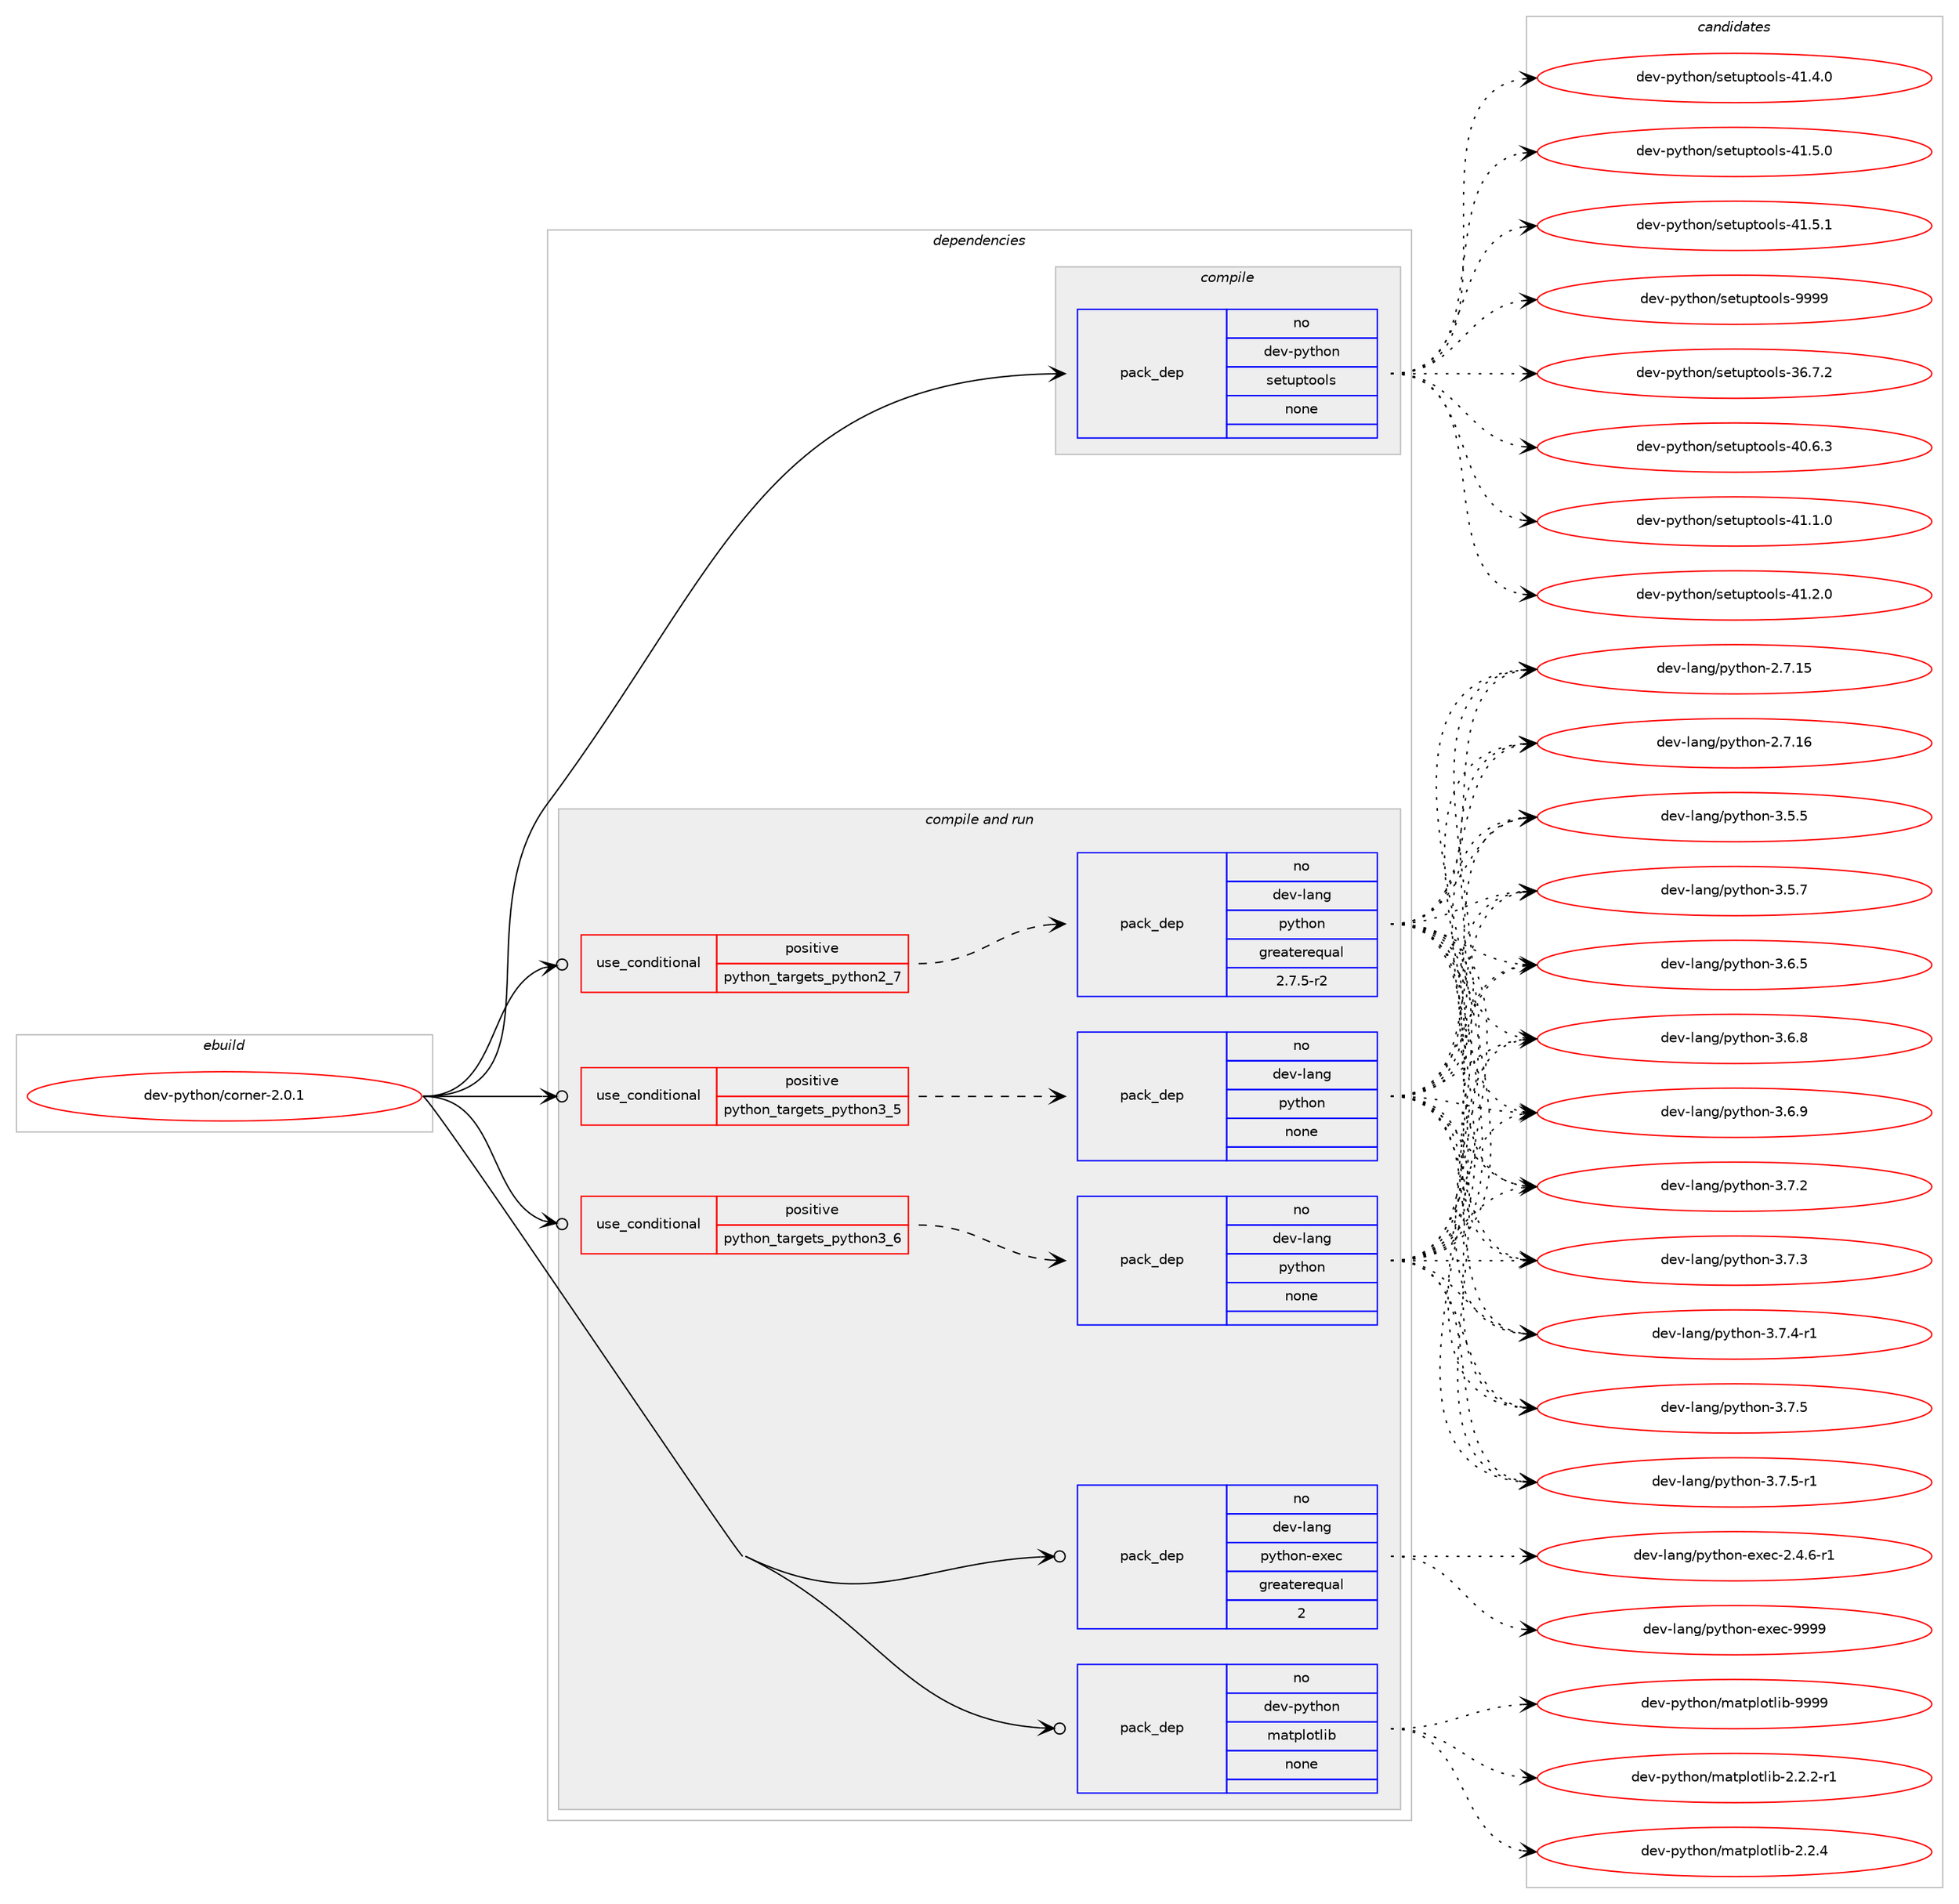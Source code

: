 digraph prolog {

# *************
# Graph options
# *************

newrank=true;
concentrate=true;
compound=true;
graph [rankdir=LR,fontname=Helvetica,fontsize=10,ranksep=1.5];#, ranksep=2.5, nodesep=0.2];
edge  [arrowhead=vee];
node  [fontname=Helvetica,fontsize=10];

# **********
# The ebuild
# **********

subgraph cluster_leftcol {
color=gray;
rank=same;
label=<<i>ebuild</i>>;
id [label="dev-python/corner-2.0.1", color=red, width=4, href="../dev-python/corner-2.0.1.svg"];
}

# ****************
# The dependencies
# ****************

subgraph cluster_midcol {
color=gray;
label=<<i>dependencies</i>>;
subgraph cluster_compile {
fillcolor="#eeeeee";
style=filled;
label=<<i>compile</i>>;
subgraph pack450255 {
dependency599904 [label=<<TABLE BORDER="0" CELLBORDER="1" CELLSPACING="0" CELLPADDING="4" WIDTH="220"><TR><TD ROWSPAN="6" CELLPADDING="30">pack_dep</TD></TR><TR><TD WIDTH="110">no</TD></TR><TR><TD>dev-python</TD></TR><TR><TD>setuptools</TD></TR><TR><TD>none</TD></TR><TR><TD></TD></TR></TABLE>>, shape=none, color=blue];
}
id:e -> dependency599904:w [weight=20,style="solid",arrowhead="vee"];
}
subgraph cluster_compileandrun {
fillcolor="#eeeeee";
style=filled;
label=<<i>compile and run</i>>;
subgraph cond137870 {
dependency599905 [label=<<TABLE BORDER="0" CELLBORDER="1" CELLSPACING="0" CELLPADDING="4"><TR><TD ROWSPAN="3" CELLPADDING="10">use_conditional</TD></TR><TR><TD>positive</TD></TR><TR><TD>python_targets_python2_7</TD></TR></TABLE>>, shape=none, color=red];
subgraph pack450256 {
dependency599906 [label=<<TABLE BORDER="0" CELLBORDER="1" CELLSPACING="0" CELLPADDING="4" WIDTH="220"><TR><TD ROWSPAN="6" CELLPADDING="30">pack_dep</TD></TR><TR><TD WIDTH="110">no</TD></TR><TR><TD>dev-lang</TD></TR><TR><TD>python</TD></TR><TR><TD>greaterequal</TD></TR><TR><TD>2.7.5-r2</TD></TR></TABLE>>, shape=none, color=blue];
}
dependency599905:e -> dependency599906:w [weight=20,style="dashed",arrowhead="vee"];
}
id:e -> dependency599905:w [weight=20,style="solid",arrowhead="odotvee"];
subgraph cond137871 {
dependency599907 [label=<<TABLE BORDER="0" CELLBORDER="1" CELLSPACING="0" CELLPADDING="4"><TR><TD ROWSPAN="3" CELLPADDING="10">use_conditional</TD></TR><TR><TD>positive</TD></TR><TR><TD>python_targets_python3_5</TD></TR></TABLE>>, shape=none, color=red];
subgraph pack450257 {
dependency599908 [label=<<TABLE BORDER="0" CELLBORDER="1" CELLSPACING="0" CELLPADDING="4" WIDTH="220"><TR><TD ROWSPAN="6" CELLPADDING="30">pack_dep</TD></TR><TR><TD WIDTH="110">no</TD></TR><TR><TD>dev-lang</TD></TR><TR><TD>python</TD></TR><TR><TD>none</TD></TR><TR><TD></TD></TR></TABLE>>, shape=none, color=blue];
}
dependency599907:e -> dependency599908:w [weight=20,style="dashed",arrowhead="vee"];
}
id:e -> dependency599907:w [weight=20,style="solid",arrowhead="odotvee"];
subgraph cond137872 {
dependency599909 [label=<<TABLE BORDER="0" CELLBORDER="1" CELLSPACING="0" CELLPADDING="4"><TR><TD ROWSPAN="3" CELLPADDING="10">use_conditional</TD></TR><TR><TD>positive</TD></TR><TR><TD>python_targets_python3_6</TD></TR></TABLE>>, shape=none, color=red];
subgraph pack450258 {
dependency599910 [label=<<TABLE BORDER="0" CELLBORDER="1" CELLSPACING="0" CELLPADDING="4" WIDTH="220"><TR><TD ROWSPAN="6" CELLPADDING="30">pack_dep</TD></TR><TR><TD WIDTH="110">no</TD></TR><TR><TD>dev-lang</TD></TR><TR><TD>python</TD></TR><TR><TD>none</TD></TR><TR><TD></TD></TR></TABLE>>, shape=none, color=blue];
}
dependency599909:e -> dependency599910:w [weight=20,style="dashed",arrowhead="vee"];
}
id:e -> dependency599909:w [weight=20,style="solid",arrowhead="odotvee"];
subgraph pack450259 {
dependency599911 [label=<<TABLE BORDER="0" CELLBORDER="1" CELLSPACING="0" CELLPADDING="4" WIDTH="220"><TR><TD ROWSPAN="6" CELLPADDING="30">pack_dep</TD></TR><TR><TD WIDTH="110">no</TD></TR><TR><TD>dev-lang</TD></TR><TR><TD>python-exec</TD></TR><TR><TD>greaterequal</TD></TR><TR><TD>2</TD></TR></TABLE>>, shape=none, color=blue];
}
id:e -> dependency599911:w [weight=20,style="solid",arrowhead="odotvee"];
subgraph pack450260 {
dependency599912 [label=<<TABLE BORDER="0" CELLBORDER="1" CELLSPACING="0" CELLPADDING="4" WIDTH="220"><TR><TD ROWSPAN="6" CELLPADDING="30">pack_dep</TD></TR><TR><TD WIDTH="110">no</TD></TR><TR><TD>dev-python</TD></TR><TR><TD>matplotlib</TD></TR><TR><TD>none</TD></TR><TR><TD></TD></TR></TABLE>>, shape=none, color=blue];
}
id:e -> dependency599912:w [weight=20,style="solid",arrowhead="odotvee"];
}
subgraph cluster_run {
fillcolor="#eeeeee";
style=filled;
label=<<i>run</i>>;
}
}

# **************
# The candidates
# **************

subgraph cluster_choices {
rank=same;
color=gray;
label=<<i>candidates</i>>;

subgraph choice450255 {
color=black;
nodesep=1;
choice100101118451121211161041111104711510111611711211611111110811545515446554650 [label="dev-python/setuptools-36.7.2", color=red, width=4,href="../dev-python/setuptools-36.7.2.svg"];
choice100101118451121211161041111104711510111611711211611111110811545524846544651 [label="dev-python/setuptools-40.6.3", color=red, width=4,href="../dev-python/setuptools-40.6.3.svg"];
choice100101118451121211161041111104711510111611711211611111110811545524946494648 [label="dev-python/setuptools-41.1.0", color=red, width=4,href="../dev-python/setuptools-41.1.0.svg"];
choice100101118451121211161041111104711510111611711211611111110811545524946504648 [label="dev-python/setuptools-41.2.0", color=red, width=4,href="../dev-python/setuptools-41.2.0.svg"];
choice100101118451121211161041111104711510111611711211611111110811545524946524648 [label="dev-python/setuptools-41.4.0", color=red, width=4,href="../dev-python/setuptools-41.4.0.svg"];
choice100101118451121211161041111104711510111611711211611111110811545524946534648 [label="dev-python/setuptools-41.5.0", color=red, width=4,href="../dev-python/setuptools-41.5.0.svg"];
choice100101118451121211161041111104711510111611711211611111110811545524946534649 [label="dev-python/setuptools-41.5.1", color=red, width=4,href="../dev-python/setuptools-41.5.1.svg"];
choice10010111845112121116104111110471151011161171121161111111081154557575757 [label="dev-python/setuptools-9999", color=red, width=4,href="../dev-python/setuptools-9999.svg"];
dependency599904:e -> choice100101118451121211161041111104711510111611711211611111110811545515446554650:w [style=dotted,weight="100"];
dependency599904:e -> choice100101118451121211161041111104711510111611711211611111110811545524846544651:w [style=dotted,weight="100"];
dependency599904:e -> choice100101118451121211161041111104711510111611711211611111110811545524946494648:w [style=dotted,weight="100"];
dependency599904:e -> choice100101118451121211161041111104711510111611711211611111110811545524946504648:w [style=dotted,weight="100"];
dependency599904:e -> choice100101118451121211161041111104711510111611711211611111110811545524946524648:w [style=dotted,weight="100"];
dependency599904:e -> choice100101118451121211161041111104711510111611711211611111110811545524946534648:w [style=dotted,weight="100"];
dependency599904:e -> choice100101118451121211161041111104711510111611711211611111110811545524946534649:w [style=dotted,weight="100"];
dependency599904:e -> choice10010111845112121116104111110471151011161171121161111111081154557575757:w [style=dotted,weight="100"];
}
subgraph choice450256 {
color=black;
nodesep=1;
choice10010111845108971101034711212111610411111045504655464953 [label="dev-lang/python-2.7.15", color=red, width=4,href="../dev-lang/python-2.7.15.svg"];
choice10010111845108971101034711212111610411111045504655464954 [label="dev-lang/python-2.7.16", color=red, width=4,href="../dev-lang/python-2.7.16.svg"];
choice100101118451089711010347112121116104111110455146534653 [label="dev-lang/python-3.5.5", color=red, width=4,href="../dev-lang/python-3.5.5.svg"];
choice100101118451089711010347112121116104111110455146534655 [label="dev-lang/python-3.5.7", color=red, width=4,href="../dev-lang/python-3.5.7.svg"];
choice100101118451089711010347112121116104111110455146544653 [label="dev-lang/python-3.6.5", color=red, width=4,href="../dev-lang/python-3.6.5.svg"];
choice100101118451089711010347112121116104111110455146544656 [label="dev-lang/python-3.6.8", color=red, width=4,href="../dev-lang/python-3.6.8.svg"];
choice100101118451089711010347112121116104111110455146544657 [label="dev-lang/python-3.6.9", color=red, width=4,href="../dev-lang/python-3.6.9.svg"];
choice100101118451089711010347112121116104111110455146554650 [label="dev-lang/python-3.7.2", color=red, width=4,href="../dev-lang/python-3.7.2.svg"];
choice100101118451089711010347112121116104111110455146554651 [label="dev-lang/python-3.7.3", color=red, width=4,href="../dev-lang/python-3.7.3.svg"];
choice1001011184510897110103471121211161041111104551465546524511449 [label="dev-lang/python-3.7.4-r1", color=red, width=4,href="../dev-lang/python-3.7.4-r1.svg"];
choice100101118451089711010347112121116104111110455146554653 [label="dev-lang/python-3.7.5", color=red, width=4,href="../dev-lang/python-3.7.5.svg"];
choice1001011184510897110103471121211161041111104551465546534511449 [label="dev-lang/python-3.7.5-r1", color=red, width=4,href="../dev-lang/python-3.7.5-r1.svg"];
dependency599906:e -> choice10010111845108971101034711212111610411111045504655464953:w [style=dotted,weight="100"];
dependency599906:e -> choice10010111845108971101034711212111610411111045504655464954:w [style=dotted,weight="100"];
dependency599906:e -> choice100101118451089711010347112121116104111110455146534653:w [style=dotted,weight="100"];
dependency599906:e -> choice100101118451089711010347112121116104111110455146534655:w [style=dotted,weight="100"];
dependency599906:e -> choice100101118451089711010347112121116104111110455146544653:w [style=dotted,weight="100"];
dependency599906:e -> choice100101118451089711010347112121116104111110455146544656:w [style=dotted,weight="100"];
dependency599906:e -> choice100101118451089711010347112121116104111110455146544657:w [style=dotted,weight="100"];
dependency599906:e -> choice100101118451089711010347112121116104111110455146554650:w [style=dotted,weight="100"];
dependency599906:e -> choice100101118451089711010347112121116104111110455146554651:w [style=dotted,weight="100"];
dependency599906:e -> choice1001011184510897110103471121211161041111104551465546524511449:w [style=dotted,weight="100"];
dependency599906:e -> choice100101118451089711010347112121116104111110455146554653:w [style=dotted,weight="100"];
dependency599906:e -> choice1001011184510897110103471121211161041111104551465546534511449:w [style=dotted,weight="100"];
}
subgraph choice450257 {
color=black;
nodesep=1;
choice10010111845108971101034711212111610411111045504655464953 [label="dev-lang/python-2.7.15", color=red, width=4,href="../dev-lang/python-2.7.15.svg"];
choice10010111845108971101034711212111610411111045504655464954 [label="dev-lang/python-2.7.16", color=red, width=4,href="../dev-lang/python-2.7.16.svg"];
choice100101118451089711010347112121116104111110455146534653 [label="dev-lang/python-3.5.5", color=red, width=4,href="../dev-lang/python-3.5.5.svg"];
choice100101118451089711010347112121116104111110455146534655 [label="dev-lang/python-3.5.7", color=red, width=4,href="../dev-lang/python-3.5.7.svg"];
choice100101118451089711010347112121116104111110455146544653 [label="dev-lang/python-3.6.5", color=red, width=4,href="../dev-lang/python-3.6.5.svg"];
choice100101118451089711010347112121116104111110455146544656 [label="dev-lang/python-3.6.8", color=red, width=4,href="../dev-lang/python-3.6.8.svg"];
choice100101118451089711010347112121116104111110455146544657 [label="dev-lang/python-3.6.9", color=red, width=4,href="../dev-lang/python-3.6.9.svg"];
choice100101118451089711010347112121116104111110455146554650 [label="dev-lang/python-3.7.2", color=red, width=4,href="../dev-lang/python-3.7.2.svg"];
choice100101118451089711010347112121116104111110455146554651 [label="dev-lang/python-3.7.3", color=red, width=4,href="../dev-lang/python-3.7.3.svg"];
choice1001011184510897110103471121211161041111104551465546524511449 [label="dev-lang/python-3.7.4-r1", color=red, width=4,href="../dev-lang/python-3.7.4-r1.svg"];
choice100101118451089711010347112121116104111110455146554653 [label="dev-lang/python-3.7.5", color=red, width=4,href="../dev-lang/python-3.7.5.svg"];
choice1001011184510897110103471121211161041111104551465546534511449 [label="dev-lang/python-3.7.5-r1", color=red, width=4,href="../dev-lang/python-3.7.5-r1.svg"];
dependency599908:e -> choice10010111845108971101034711212111610411111045504655464953:w [style=dotted,weight="100"];
dependency599908:e -> choice10010111845108971101034711212111610411111045504655464954:w [style=dotted,weight="100"];
dependency599908:e -> choice100101118451089711010347112121116104111110455146534653:w [style=dotted,weight="100"];
dependency599908:e -> choice100101118451089711010347112121116104111110455146534655:w [style=dotted,weight="100"];
dependency599908:e -> choice100101118451089711010347112121116104111110455146544653:w [style=dotted,weight="100"];
dependency599908:e -> choice100101118451089711010347112121116104111110455146544656:w [style=dotted,weight="100"];
dependency599908:e -> choice100101118451089711010347112121116104111110455146544657:w [style=dotted,weight="100"];
dependency599908:e -> choice100101118451089711010347112121116104111110455146554650:w [style=dotted,weight="100"];
dependency599908:e -> choice100101118451089711010347112121116104111110455146554651:w [style=dotted,weight="100"];
dependency599908:e -> choice1001011184510897110103471121211161041111104551465546524511449:w [style=dotted,weight="100"];
dependency599908:e -> choice100101118451089711010347112121116104111110455146554653:w [style=dotted,weight="100"];
dependency599908:e -> choice1001011184510897110103471121211161041111104551465546534511449:w [style=dotted,weight="100"];
}
subgraph choice450258 {
color=black;
nodesep=1;
choice10010111845108971101034711212111610411111045504655464953 [label="dev-lang/python-2.7.15", color=red, width=4,href="../dev-lang/python-2.7.15.svg"];
choice10010111845108971101034711212111610411111045504655464954 [label="dev-lang/python-2.7.16", color=red, width=4,href="../dev-lang/python-2.7.16.svg"];
choice100101118451089711010347112121116104111110455146534653 [label="dev-lang/python-3.5.5", color=red, width=4,href="../dev-lang/python-3.5.5.svg"];
choice100101118451089711010347112121116104111110455146534655 [label="dev-lang/python-3.5.7", color=red, width=4,href="../dev-lang/python-3.5.7.svg"];
choice100101118451089711010347112121116104111110455146544653 [label="dev-lang/python-3.6.5", color=red, width=4,href="../dev-lang/python-3.6.5.svg"];
choice100101118451089711010347112121116104111110455146544656 [label="dev-lang/python-3.6.8", color=red, width=4,href="../dev-lang/python-3.6.8.svg"];
choice100101118451089711010347112121116104111110455146544657 [label="dev-lang/python-3.6.9", color=red, width=4,href="../dev-lang/python-3.6.9.svg"];
choice100101118451089711010347112121116104111110455146554650 [label="dev-lang/python-3.7.2", color=red, width=4,href="../dev-lang/python-3.7.2.svg"];
choice100101118451089711010347112121116104111110455146554651 [label="dev-lang/python-3.7.3", color=red, width=4,href="../dev-lang/python-3.7.3.svg"];
choice1001011184510897110103471121211161041111104551465546524511449 [label="dev-lang/python-3.7.4-r1", color=red, width=4,href="../dev-lang/python-3.7.4-r1.svg"];
choice100101118451089711010347112121116104111110455146554653 [label="dev-lang/python-3.7.5", color=red, width=4,href="../dev-lang/python-3.7.5.svg"];
choice1001011184510897110103471121211161041111104551465546534511449 [label="dev-lang/python-3.7.5-r1", color=red, width=4,href="../dev-lang/python-3.7.5-r1.svg"];
dependency599910:e -> choice10010111845108971101034711212111610411111045504655464953:w [style=dotted,weight="100"];
dependency599910:e -> choice10010111845108971101034711212111610411111045504655464954:w [style=dotted,weight="100"];
dependency599910:e -> choice100101118451089711010347112121116104111110455146534653:w [style=dotted,weight="100"];
dependency599910:e -> choice100101118451089711010347112121116104111110455146534655:w [style=dotted,weight="100"];
dependency599910:e -> choice100101118451089711010347112121116104111110455146544653:w [style=dotted,weight="100"];
dependency599910:e -> choice100101118451089711010347112121116104111110455146544656:w [style=dotted,weight="100"];
dependency599910:e -> choice100101118451089711010347112121116104111110455146544657:w [style=dotted,weight="100"];
dependency599910:e -> choice100101118451089711010347112121116104111110455146554650:w [style=dotted,weight="100"];
dependency599910:e -> choice100101118451089711010347112121116104111110455146554651:w [style=dotted,weight="100"];
dependency599910:e -> choice1001011184510897110103471121211161041111104551465546524511449:w [style=dotted,weight="100"];
dependency599910:e -> choice100101118451089711010347112121116104111110455146554653:w [style=dotted,weight="100"];
dependency599910:e -> choice1001011184510897110103471121211161041111104551465546534511449:w [style=dotted,weight="100"];
}
subgraph choice450259 {
color=black;
nodesep=1;
choice10010111845108971101034711212111610411111045101120101994550465246544511449 [label="dev-lang/python-exec-2.4.6-r1", color=red, width=4,href="../dev-lang/python-exec-2.4.6-r1.svg"];
choice10010111845108971101034711212111610411111045101120101994557575757 [label="dev-lang/python-exec-9999", color=red, width=4,href="../dev-lang/python-exec-9999.svg"];
dependency599911:e -> choice10010111845108971101034711212111610411111045101120101994550465246544511449:w [style=dotted,weight="100"];
dependency599911:e -> choice10010111845108971101034711212111610411111045101120101994557575757:w [style=dotted,weight="100"];
}
subgraph choice450260 {
color=black;
nodesep=1;
choice100101118451121211161041111104710997116112108111116108105984550465046504511449 [label="dev-python/matplotlib-2.2.2-r1", color=red, width=4,href="../dev-python/matplotlib-2.2.2-r1.svg"];
choice10010111845112121116104111110471099711611210811111610810598455046504652 [label="dev-python/matplotlib-2.2.4", color=red, width=4,href="../dev-python/matplotlib-2.2.4.svg"];
choice100101118451121211161041111104710997116112108111116108105984557575757 [label="dev-python/matplotlib-9999", color=red, width=4,href="../dev-python/matplotlib-9999.svg"];
dependency599912:e -> choice100101118451121211161041111104710997116112108111116108105984550465046504511449:w [style=dotted,weight="100"];
dependency599912:e -> choice10010111845112121116104111110471099711611210811111610810598455046504652:w [style=dotted,weight="100"];
dependency599912:e -> choice100101118451121211161041111104710997116112108111116108105984557575757:w [style=dotted,weight="100"];
}
}

}
